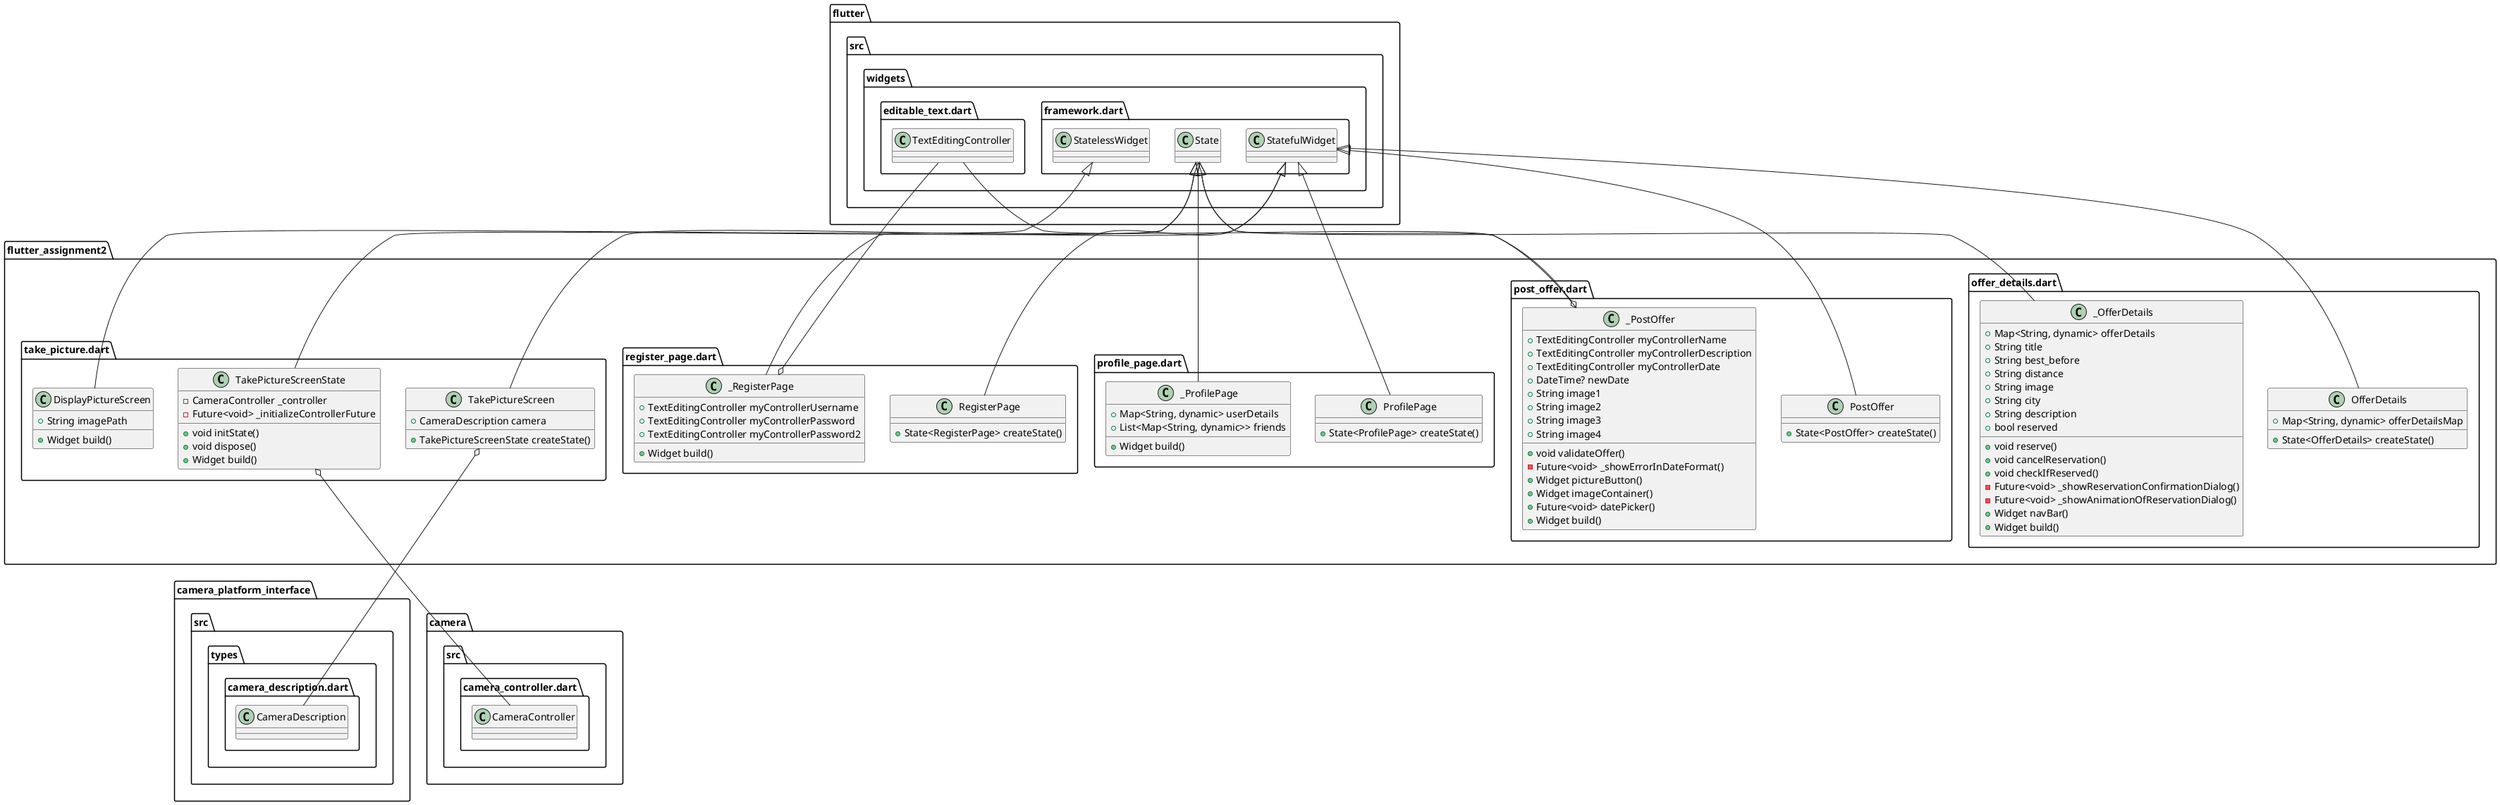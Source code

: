 @startuml
set namespaceSeparator ::

class "flutter_assignment2::offer_details.dart::OfferDetails" {
  +Map<String, dynamic> offerDetailsMap
  +State<OfferDetails> createState()
}

"flutter::src::widgets::framework.dart::StatefulWidget" <|-- "flutter_assignment2::offer_details.dart::OfferDetails"

class "flutter_assignment2::offer_details.dart::_OfferDetails" {
  +Map<String, dynamic> offerDetails
  +String title
  +String best_before
  +String distance
  +String image
  +String city
  +String description
  +bool reserved
  +void reserve()
  +void cancelReservation()
  +void checkIfReserved()
  -Future<void> _showReservationConfirmationDialog()
  -Future<void> _showAnimationOfReservationDialog()
  +Widget navBar()
  +Widget build()
}

"flutter::src::widgets::framework.dart::State" <|-- "flutter_assignment2::offer_details.dart::_OfferDetails"

class "flutter_assignment2::post_offer.dart::PostOffer" {
  +State<PostOffer> createState()
}

"flutter::src::widgets::framework.dart::StatefulWidget" <|-- "flutter_assignment2::post_offer.dart::PostOffer"

class "flutter_assignment2::post_offer.dart::_PostOffer" {
  +TextEditingController myControllerName
  +TextEditingController myControllerDescription
  +TextEditingController myControllerDate
  +DateTime? newDate
  +String image1
  +String image2
  +String image3
  +String image4
  +void validateOffer()
  -Future<void> _showErrorInDateFormat()
  +Widget pictureButton()
  +Widget imageContainer()
  +Future<void> datePicker()
  +Widget build()
}

"flutter_assignment2::post_offer.dart::_PostOffer" o-- "flutter::src::widgets::editable_text.dart::TextEditingController"
"flutter::src::widgets::framework.dart::State" <|-- "flutter_assignment2::post_offer.dart::_PostOffer"

class "flutter_assignment2::profile_page.dart::ProfilePage" {
  +State<ProfilePage> createState()
}

"flutter::src::widgets::framework.dart::StatefulWidget" <|-- "flutter_assignment2::profile_page.dart::ProfilePage"

class "flutter_assignment2::profile_page.dart::_ProfilePage" {
  +Map<String, dynamic> userDetails
  +List<Map<String, dynamic>> friends
  +Widget build()
}

"flutter::src::widgets::framework.dart::State" <|-- "flutter_assignment2::profile_page.dart::_ProfilePage"

class "flutter_assignment2::register_page.dart::RegisterPage" {
  +State<RegisterPage> createState()
}

"flutter::src::widgets::framework.dart::StatefulWidget" <|-- "flutter_assignment2::register_page.dart::RegisterPage"

class "flutter_assignment2::register_page.dart::_RegisterPage" {
  +TextEditingController myControllerUsername
  +TextEditingController myControllerPassword
  +TextEditingController myControllerPassword2
  +Widget build()
}

"flutter_assignment2::register_page.dart::_RegisterPage" o-- "flutter::src::widgets::editable_text.dart::TextEditingController"
"flutter::src::widgets::framework.dart::State" <|-- "flutter_assignment2::register_page.dart::_RegisterPage"

class "flutter_assignment2::take_picture.dart::TakePictureScreen" {       
  +CameraDescription camera
  +TakePictureScreenState createState()
}

"flutter_assignment2::take_picture.dart::TakePictureScreen" o-- "camera_platform_interface::src::types::camera_description.dart::CameraDescription" 
"flutter::src::widgets::framework.dart::StatefulWidget" <|-- "flutter_assignment2::take_picture.dart::TakePictureScreen"

class "flutter_assignment2::take_picture.dart::TakePictureScreenState" {  
  -CameraController _controller
  -Future<void> _initializeControllerFuture
  +void initState()
  +void dispose()
  +Widget build()
}

"flutter_assignment2::take_picture.dart::TakePictureScreenState" o-- "camera::src::camera_controller.dart::CameraController"
"flutter::src::widgets::framework.dart::State" <|-- "flutter_assignment2::take_picture.dart::TakePictureScreenState"

class "flutter_assignment2::take_picture.dart::DisplayPictureScreen" {    
  +String imagePath
  +Widget build()
}

"flutter::src::widgets::framework.dart::StatelessWidget" <|-- "flutter_assignment2::take_picture.dart::DisplayPictureScreen"


@enduml
